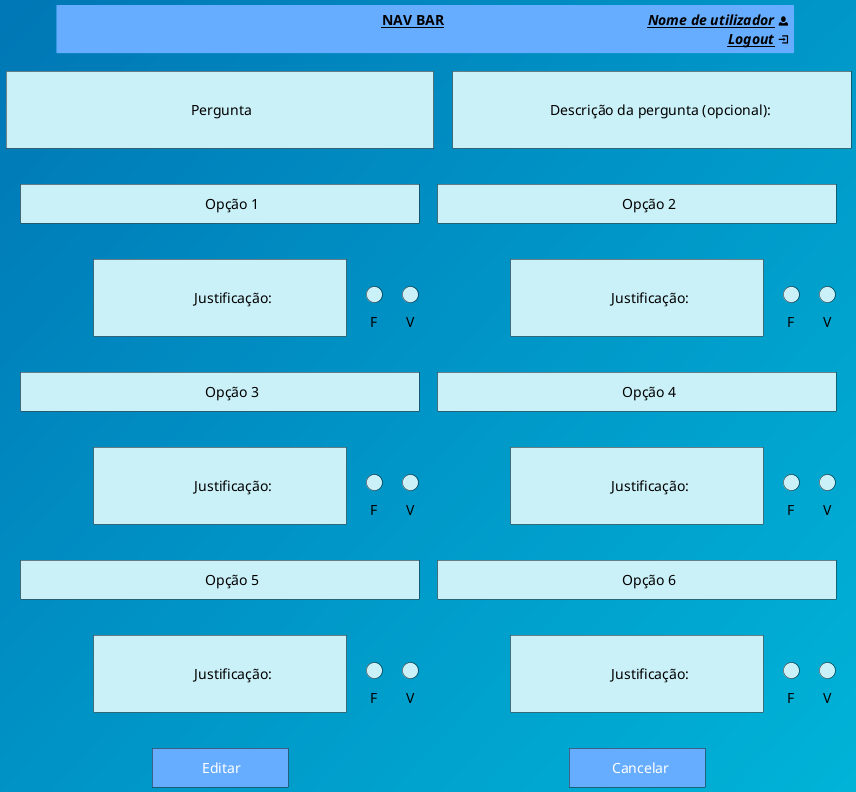 
@startuml Wire8.1
!pragma layout smetana

skinparam DefaultTextAlignment right
skinparam RoundCorner 15

<style>

componentDiagram {
  BackgroundColor #03045E
  FontColor black
}

document {
  BackGroundColor #0077B6/#00B4D8
}

title {
  BackGroundColor #66ACFF
  BorderColor black
  BorderThickness 1
  RoundCorner 1
}

</style>
title "\t\t\t\t\t\t\t\t\t\t\t__<b>NAV BAR__\t\t\t\t\t\t\t<i>__Nome de utilizador__ <&person>\n<i>__Logout__ <&account-login>"
rectangle "\n\t\t\t\t\t\tPergunta\t\t\t\t\t\t\n" as Question #CAF0F8
rectangle "\n\t\t\tDescrição da pergunta (opcional):\t\t\t\n" as Description #CAF0F8
rectangle "\t\t\t\t\t\tOpção 1\t\t\t\t\t\t" as Op1 #CAF0F8
rectangle "\t\t\t\t\t\tOpção 2\t\t\t\t\t\t" as Op2 #CAF0F8
rectangle "\n\t\t\t Justificação: \t\t\t\n" as J1 #CAF0F8
rectangle "\n\t\t\t Justificação: \t\t\t\n" as J2 #CAF0F8

rectangle "\t\t\t\t\t\tOpção 3\t\t\t\t\t\t" as Op3 #CAF0F8
rectangle "\t\t\t\t\t\tOpção 4\t\t\t\t\t\t" as Op4 #CAF0F8
rectangle "\n\t\t\t Justificação: \t\t\t\n" as J3 #CAF0F8
rectangle "\n\t\t\t Justificação: \t\t\t\n" as J4 #CAF0F8

rectangle "\t\t\t\t\t\tOpção 5\t\t\t\t\t\t" as Op5 #CAF0F8
rectangle "\t\t\t\t\t\tOpção 6\t\t\t\t\t\t" as Op6 #CAF0F8
rectangle "\n\t\t\t Justificação: \t\t\t\n" as J5 #CAF0F8
rectangle "\n\t\t\t Justificação: \t\t\t\n" as J6 #CAF0F8

rectangle "\t   Editar  \t\t" as Updt #text:white
rectangle "\t Cancelar \t" as Canc #text:white

circle "F" as F1 #CAF0F8
circle "F" as F2 #CAF0F8
circle "F" as F3 #CAF0F8 
circle "F" as F4 #CAF0F8 
circle "F" as F5 #CAF0F8 
circle "F" as F6 #CAF0F8 

circle "V" as V1 #CAF0F8
circle "V" as V2 #CAF0F8 
circle "V" as V3 #CAF0F8 
circle "V" as V4 #CAF0F8
circle "V" as V5 #CAF0F8 
circle "V" as V6 #CAF0F8 


Question -[hidden]right-> Description
Question -[hidden]-> Op1
Op1 -[hidden]right-> Op2

Op1 -[hidden]down-> J1
J1 -[hidden]right-> F1
F1 -[hidden]right-> V1

Op2 -[hidden]down-> J2
J2 -[hidden]right-> F2
F2 -[hidden]right-> V2

J1 -[hidden]-> Op3
J2 -[hidden]-> Op4

Op3 -[hidden]down-> J3
J3 -[hidden]right-> F3
F3 -[hidden]right-> V3

Op4 -[hidden]down-> J4
J4 -[hidden]right-> F4
F4 -[hidden]right-> V4

J3 -[hidden]-> Op5
J4 -[hidden]-> Op6

Op5 -[hidden]down-> J5
J5 -[hidden]right-> F5
F5 -[hidden]right-> V5

Op6 -[hidden]down-> J6
J6 -[hidden]right-> F6
F6 -[hidden]right-> V6

J5 -[hidden]down-> Updt
J6 -[hidden]down-> Canc
@enduml